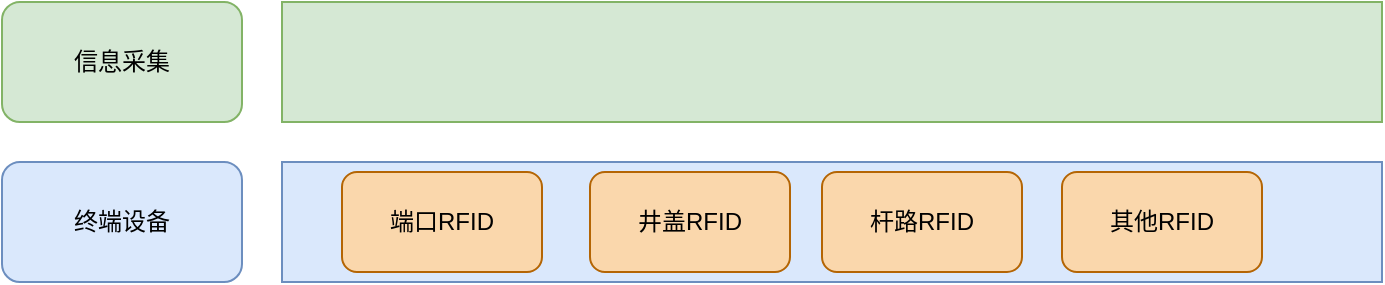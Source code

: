 <mxfile version="28.0.6">
  <diagram name="第 1 页" id="9NlVZiYUtAFE3IQBLCpG">
    <mxGraphModel dx="1059" dy="1120" grid="1" gridSize="10" guides="1" tooltips="1" connect="1" arrows="1" fold="1" page="1" pageScale="1" pageWidth="827" pageHeight="1169" math="0" shadow="0">
      <root>
        <mxCell id="0" />
        <mxCell id="1" parent="0" />
        <mxCell id="6tCsIqbcGfOJnxjZ4Wuu-2" value="" style="rounded=0;whiteSpace=wrap;html=1;fillColor=#dae8fc;strokeColor=#6c8ebf;" vertex="1" parent="1">
          <mxGeometry x="210" y="880" width="550" height="60" as="geometry" />
        </mxCell>
        <mxCell id="6tCsIqbcGfOJnxjZ4Wuu-3" value="终端设备" style="rounded=1;whiteSpace=wrap;html=1;fillColor=#dae8fc;strokeColor=#6c8ebf;" vertex="1" parent="1">
          <mxGeometry x="70" y="880" width="120" height="60" as="geometry" />
        </mxCell>
        <mxCell id="6tCsIqbcGfOJnxjZ4Wuu-5" value="端口RFID" style="rounded=1;whiteSpace=wrap;html=1;fillColor=#fad7ac;strokeColor=#b46504;" vertex="1" parent="1">
          <mxGeometry x="240" y="885" width="100" height="50" as="geometry" />
        </mxCell>
        <mxCell id="6tCsIqbcGfOJnxjZ4Wuu-6" value="井盖RFID" style="rounded=1;whiteSpace=wrap;html=1;fillColor=#fad7ac;strokeColor=#b46504;" vertex="1" parent="1">
          <mxGeometry x="364" y="885" width="100" height="50" as="geometry" />
        </mxCell>
        <mxCell id="6tCsIqbcGfOJnxjZ4Wuu-7" value="杆路RFID" style="rounded=1;whiteSpace=wrap;html=1;fillColor=#fad7ac;strokeColor=#b46504;" vertex="1" parent="1">
          <mxGeometry x="480" y="885" width="100" height="50" as="geometry" />
        </mxCell>
        <mxCell id="6tCsIqbcGfOJnxjZ4Wuu-8" value="其他RFID" style="rounded=1;whiteSpace=wrap;html=1;fillColor=#fad7ac;strokeColor=#b46504;" vertex="1" parent="1">
          <mxGeometry x="600" y="885" width="100" height="50" as="geometry" />
        </mxCell>
        <mxCell id="6tCsIqbcGfOJnxjZ4Wuu-9" value="" style="rounded=0;whiteSpace=wrap;html=1;fillColor=#d5e8d4;strokeColor=#82b366;" vertex="1" parent="1">
          <mxGeometry x="210" y="800" width="550" height="60" as="geometry" />
        </mxCell>
        <mxCell id="6tCsIqbcGfOJnxjZ4Wuu-10" value="信息采集" style="rounded=1;whiteSpace=wrap;html=1;fillColor=#d5e8d4;strokeColor=#82b366;" vertex="1" parent="1">
          <mxGeometry x="70" y="800" width="120" height="60" as="geometry" />
        </mxCell>
      </root>
    </mxGraphModel>
  </diagram>
</mxfile>
